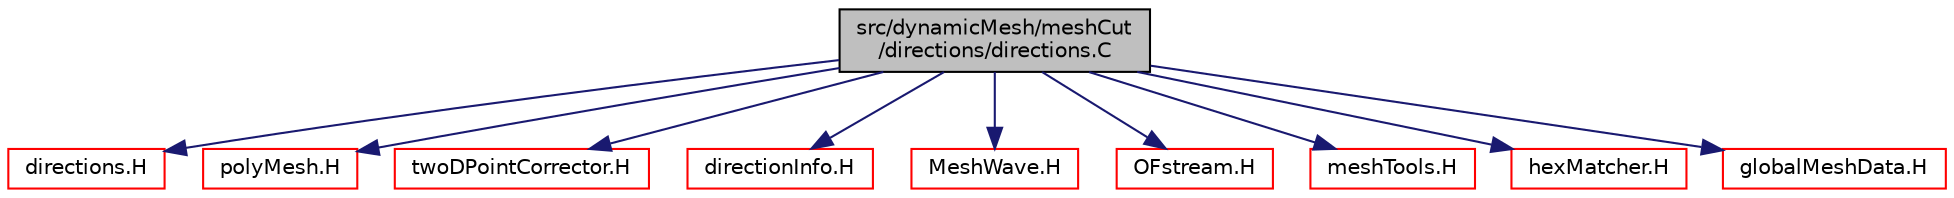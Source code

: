 digraph "src/dynamicMesh/meshCut/directions/directions.C"
{
  bgcolor="transparent";
  edge [fontname="Helvetica",fontsize="10",labelfontname="Helvetica",labelfontsize="10"];
  node [fontname="Helvetica",fontsize="10",shape=record];
  Node1 [label="src/dynamicMesh/meshCut\l/directions/directions.C",height=0.2,width=0.4,color="black", fillcolor="grey75", style="filled" fontcolor="black"];
  Node1 -> Node2 [color="midnightblue",fontsize="10",style="solid",fontname="Helvetica"];
  Node2 [label="directions.H",height=0.2,width=0.4,color="red",URL="$directions_8H.html"];
  Node1 -> Node3 [color="midnightblue",fontsize="10",style="solid",fontname="Helvetica"];
  Node3 [label="polyMesh.H",height=0.2,width=0.4,color="red",URL="$polyMesh_8H.html"];
  Node1 -> Node4 [color="midnightblue",fontsize="10",style="solid",fontname="Helvetica"];
  Node4 [label="twoDPointCorrector.H",height=0.2,width=0.4,color="red",URL="$twoDPointCorrector_8H.html"];
  Node1 -> Node5 [color="midnightblue",fontsize="10",style="solid",fontname="Helvetica"];
  Node5 [label="directionInfo.H",height=0.2,width=0.4,color="red",URL="$directionInfo_8H.html"];
  Node1 -> Node6 [color="midnightblue",fontsize="10",style="solid",fontname="Helvetica"];
  Node6 [label="MeshWave.H",height=0.2,width=0.4,color="red",URL="$MeshWave_8H.html"];
  Node1 -> Node7 [color="midnightblue",fontsize="10",style="solid",fontname="Helvetica"];
  Node7 [label="OFstream.H",height=0.2,width=0.4,color="red",URL="$OFstream_8H.html"];
  Node1 -> Node8 [color="midnightblue",fontsize="10",style="solid",fontname="Helvetica"];
  Node8 [label="meshTools.H",height=0.2,width=0.4,color="red",URL="$meshTools_8H.html"];
  Node1 -> Node9 [color="midnightblue",fontsize="10",style="solid",fontname="Helvetica"];
  Node9 [label="hexMatcher.H",height=0.2,width=0.4,color="red",URL="$hexMatcher_8H.html"];
  Node1 -> Node10 [color="midnightblue",fontsize="10",style="solid",fontname="Helvetica"];
  Node10 [label="globalMeshData.H",height=0.2,width=0.4,color="red",URL="$globalMeshData_8H.html"];
}
